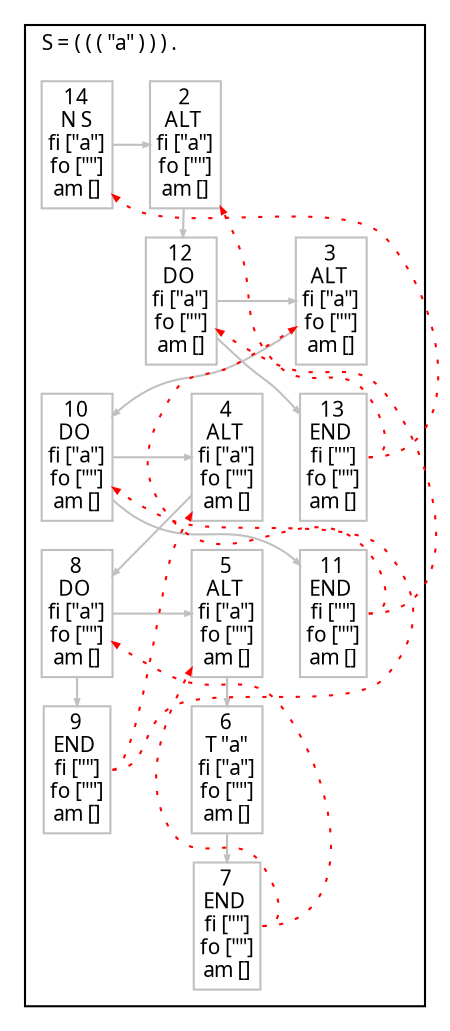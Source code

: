 digraph G {
  fontname = Menlo
  fontsize = 10
  node [fontname = Menlo, fontsize = 10, color = gray, height = 0, width = 0, margin= 0.04]
  edge [fontname = Menlo, fontsize = 10, color = gray, arrowsize = 0.3]
  graph [ordering = out, ranksep = 0.2]
  rankdir = "TB"
  subgraph clusterS {
    node [shape = box]
    label = <S = ( ( ( "a" ) ) ) .>
    labeljust = l
    14 [label = <14<br/>N S<br/>fi ["a"]<br/>fo [""]<br/>am []>]
    14 -> 2 {rank = same; 14; 2;}
    2 [label = <2<br/>ALT <br/>fi ["a"]<br/>fo [""]<br/>am []>]
    2 -> 12 [weight=100]
    12 [label = <12<br/>DO <br/>fi ["a"]<br/>fo [""]<br/>am []>]
    12 -> 3 {rank = same; 12; 3;}
    3 [label = <3<br/>ALT <br/>fi ["a"]<br/>fo [""]<br/>am []>]
    3 -> 10 [weight=100]
    10 [label = <10<br/>DO <br/>fi ["a"]<br/>fo [""]<br/>am []>]
    10 -> 4 {rank = same; 10; 4;}
    4 [label = <4<br/>ALT <br/>fi ["a"]<br/>fo [""]<br/>am []>]
    4 -> 8 [weight=100]
    8 [label = <8<br/>DO <br/>fi ["a"]<br/>fo [""]<br/>am []>]
    8 -> 5 {rank = same; 8; 5;}
    5 [label = <5<br/>ALT <br/>fi ["a"]<br/>fo [""]<br/>am []>]
    5 -> 6 [weight=100]
    6 [label = <6<br/>T "a"<br/>fi ["a"]<br/>fo [""]<br/>am []>]
    6 -> 7 [weight=100]
    7 [label = <7<br/>END <br/>fi [""]<br/>fo [""]<br/>am []>]
    8 -> 9 [weight=100]
    9 [label = <9<br/>END <br/>fi [""]<br/>fo [""]<br/>am []>]
    10 -> 11 [weight=100]
    11 [label = <11<br/>END <br/>fi [""]<br/>fo [""]<br/>am []>]
    12 -> 13 [weight=100]
    13 [label = <13<br/>END <br/>fi [""]<br/>fo [""]<br/>am []>]
  }
  7:e -> 5 [style = dotted, color = red, constraint = false]
  7:e -> 8 [style = dotted, color = red, constraint = false]
  9:e -> 4 [style = dotted, color = red, constraint = false]
  9:e -> 10 [style = dotted, color = red, constraint = false]
  11:e -> 3 [style = dotted, color = red, constraint = false]
  11:e -> 12 [style = dotted, color = red, constraint = false]
  13:e -> 2 [style = dotted, color = red, constraint = false]
  13:e -> 14 [style = dotted, color = red, constraint = false]
}